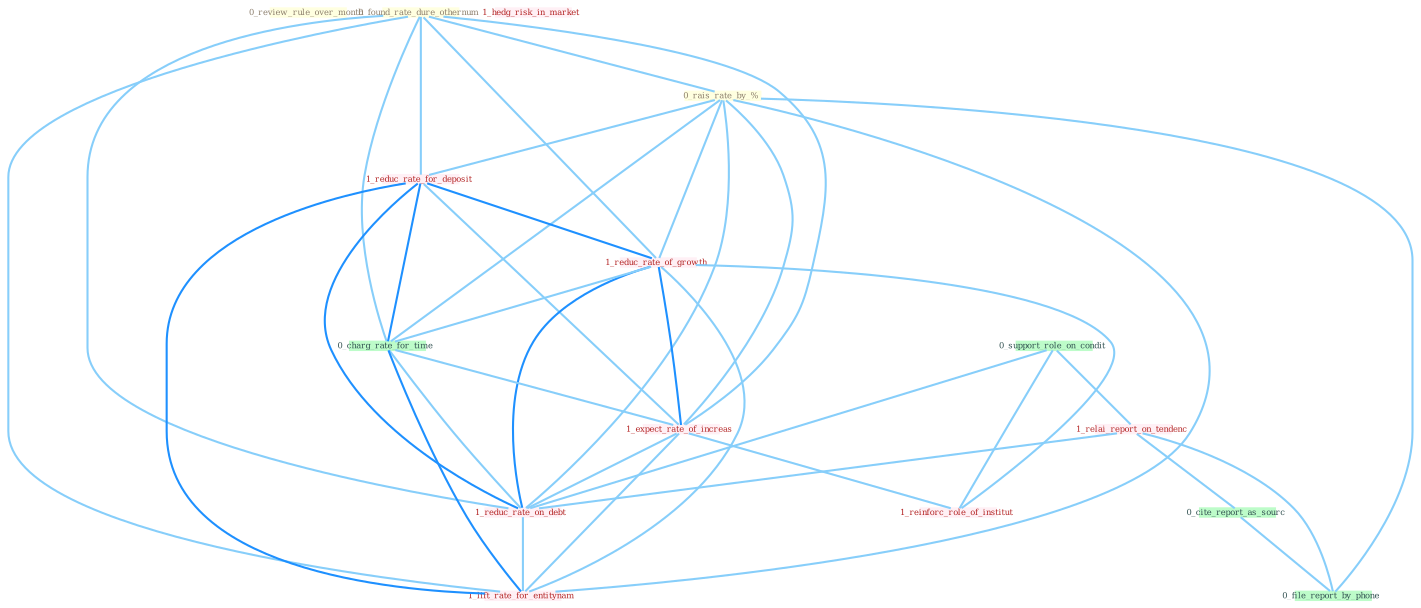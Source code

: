 Graph G{ 
    node
    [shape=polygon,style=filled,width=.5,height=.06,color="#BDFCC9",fixedsize=true,fontsize=4,
    fontcolor="#2f4f4f"];
    {node
    [color="#ffffe0", fontcolor="#8b7d6b"] "0_review_rule_over_month " "0_found_rate_dure_othernum " "0_rais_rate_by_% "}
{node [color="#fff0f5", fontcolor="#b22222"] "1_reduc_rate_for_deposit " "1_relai_report_on_tendenc " "1_reduc_rate_of_growth " "1_expect_rate_of_increas " "1_reduc_rate_on_debt " "1_reinforc_role_of_institut " "1_lift_rate_for_entitynam " "1_hedg_risk_in_market "}
edge [color="#B0E2FF"];

	"0_found_rate_dure_othernum " -- "0_rais_rate_by_% " [w="1", color="#87cefa" ];
	"0_found_rate_dure_othernum " -- "1_reduc_rate_for_deposit " [w="1", color="#87cefa" ];
	"0_found_rate_dure_othernum " -- "1_reduc_rate_of_growth " [w="1", color="#87cefa" ];
	"0_found_rate_dure_othernum " -- "0_charg_rate_for_time " [w="1", color="#87cefa" ];
	"0_found_rate_dure_othernum " -- "1_expect_rate_of_increas " [w="1", color="#87cefa" ];
	"0_found_rate_dure_othernum " -- "1_reduc_rate_on_debt " [w="1", color="#87cefa" ];
	"0_found_rate_dure_othernum " -- "1_lift_rate_for_entitynam " [w="1", color="#87cefa" ];
	"0_rais_rate_by_% " -- "1_reduc_rate_for_deposit " [w="1", color="#87cefa" ];
	"0_rais_rate_by_% " -- "1_reduc_rate_of_growth " [w="1", color="#87cefa" ];
	"0_rais_rate_by_% " -- "0_file_report_by_phone " [w="1", color="#87cefa" ];
	"0_rais_rate_by_% " -- "0_charg_rate_for_time " [w="1", color="#87cefa" ];
	"0_rais_rate_by_% " -- "1_expect_rate_of_increas " [w="1", color="#87cefa" ];
	"0_rais_rate_by_% " -- "1_reduc_rate_on_debt " [w="1", color="#87cefa" ];
	"0_rais_rate_by_% " -- "1_lift_rate_for_entitynam " [w="1", color="#87cefa" ];
	"1_reduc_rate_for_deposit " -- "1_reduc_rate_of_growth " [w="2", color="#1e90ff" , len=0.8];
	"1_reduc_rate_for_deposit " -- "0_charg_rate_for_time " [w="2", color="#1e90ff" , len=0.8];
	"1_reduc_rate_for_deposit " -- "1_expect_rate_of_increas " [w="1", color="#87cefa" ];
	"1_reduc_rate_for_deposit " -- "1_reduc_rate_on_debt " [w="2", color="#1e90ff" , len=0.8];
	"1_reduc_rate_for_deposit " -- "1_lift_rate_for_entitynam " [w="2", color="#1e90ff" , len=0.8];
	"0_support_role_on_condit " -- "1_relai_report_on_tendenc " [w="1", color="#87cefa" ];
	"0_support_role_on_condit " -- "1_reduc_rate_on_debt " [w="1", color="#87cefa" ];
	"0_support_role_on_condit " -- "1_reinforc_role_of_institut " [w="1", color="#87cefa" ];
	"1_relai_report_on_tendenc " -- "0_cite_report_as_sourc " [w="1", color="#87cefa" ];
	"1_relai_report_on_tendenc " -- "0_file_report_by_phone " [w="1", color="#87cefa" ];
	"1_relai_report_on_tendenc " -- "1_reduc_rate_on_debt " [w="1", color="#87cefa" ];
	"0_cite_report_as_sourc " -- "0_file_report_by_phone " [w="1", color="#87cefa" ];
	"1_reduc_rate_of_growth " -- "0_charg_rate_for_time " [w="1", color="#87cefa" ];
	"1_reduc_rate_of_growth " -- "1_expect_rate_of_increas " [w="2", color="#1e90ff" , len=0.8];
	"1_reduc_rate_of_growth " -- "1_reduc_rate_on_debt " [w="2", color="#1e90ff" , len=0.8];
	"1_reduc_rate_of_growth " -- "1_reinforc_role_of_institut " [w="1", color="#87cefa" ];
	"1_reduc_rate_of_growth " -- "1_lift_rate_for_entitynam " [w="1", color="#87cefa" ];
	"0_charg_rate_for_time " -- "1_expect_rate_of_increas " [w="1", color="#87cefa" ];
	"0_charg_rate_for_time " -- "1_reduc_rate_on_debt " [w="1", color="#87cefa" ];
	"0_charg_rate_for_time " -- "1_lift_rate_for_entitynam " [w="2", color="#1e90ff" , len=0.8];
	"1_expect_rate_of_increas " -- "1_reduc_rate_on_debt " [w="1", color="#87cefa" ];
	"1_expect_rate_of_increas " -- "1_reinforc_role_of_institut " [w="1", color="#87cefa" ];
	"1_expect_rate_of_increas " -- "1_lift_rate_for_entitynam " [w="1", color="#87cefa" ];
	"1_reduc_rate_on_debt " -- "1_lift_rate_for_entitynam " [w="1", color="#87cefa" ];
}